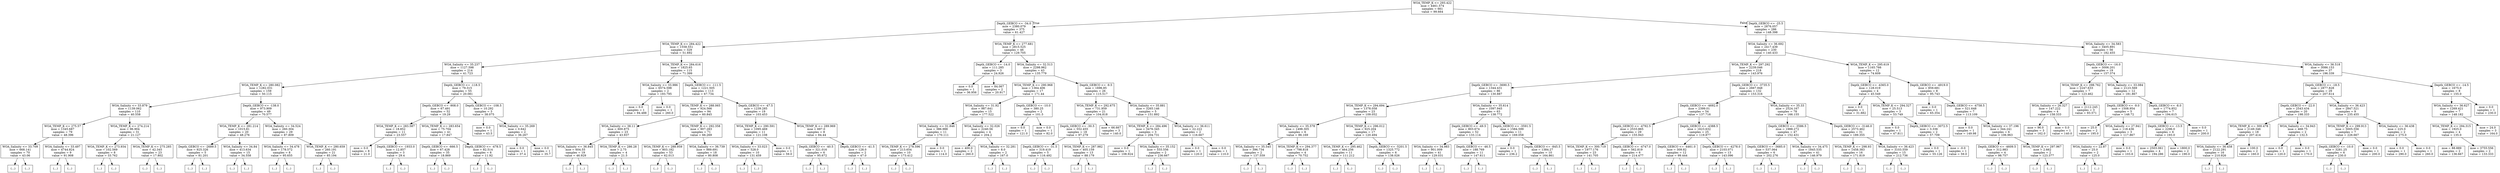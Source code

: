 digraph Tree {
node [shape=box] ;
0 [label="WOA_TEMP_K <= 293.422\nmse = 4461.574\nsamples = 661\nvalue = 99.664"] ;
1 [label="Depth_GEBCO <= -34.0\nmse = 2380.079\nsamples = 375\nvalue = 61.427"] ;
0 -> 1 [labeldistance=2.5, labelangle=45, headlabel="True"] ;
2 [label="WOA_TEMP_K <= 284.422\nmse = 1558.551\nsamples = 329\nvalue = 51.692"] ;
1 -> 2 ;
3 [label="WOA_Salinity <= 35.237\nmse = 1127.598\nsamples = 214\nvalue = 41.723"] ;
2 -> 3 ;
4 [label="WOA_TEMP_K <= 280.082\nmse = 1282.031\nsamples = 159\nvalue = 50.115"] ;
3 -> 4 ;
5 [label="WOA_Salinity <= 33.879\nmse = 1139.062\nsamples = 110\nvalue = 40.558"] ;
4 -> 5 ;
6 [label="WOA_TEMP_K <= 275.57\nmse = 1345.687\nsamples = 79\nvalue = 48.396"] ;
5 -> 6 ;
7 [label="WOA_Salinity <= 33.709\nmse = 668.141\nsamples = 70\nvalue = 43.06"] ;
6 -> 7 ;
8 [label="(...)"] ;
7 -> 8 ;
63 [label="(...)"] ;
7 -> 63 ;
96 [label="WOA_Salinity <= 33.497\nmse = 4744.824\nsamples = 9\nvalue = 91.908"] ;
6 -> 96 ;
97 [label="(...)"] ;
96 -> 97 ;
98 [label="(...)"] ;
96 -> 98 ;
113 [label="WOA_TEMP_K <= 274.214\nmse = 96.904\nsamples = 31\nvalue = 21.127"] ;
5 -> 113 ;
114 [label="WOA_TEMP_K <= 273.934\nmse = 102.569\nsamples = 8\nvalue = 33.762"] ;
113 -> 114 ;
115 [label="(...)"] ;
114 -> 115 ;
126 [label="(...)"] ;
114 -> 126 ;
129 [label="WOA_TEMP_K <= 275.285\nmse = 42.345\nsamples = 23\nvalue = 17.802"] ;
113 -> 129 ;
130 [label="(...)"] ;
129 -> 130 ;
147 [label="(...)"] ;
129 -> 147 ;
174 [label="Depth_GEBCO <= -138.0\nmse = 973.909\nsamples = 49\nvalue = 70.577"] ;
4 -> 174 ;
175 [label="WOA_TEMP_K <= 281.214\nmse = 1015.81\nsamples = 20\nvalue = 48.276"] ;
174 -> 175 ;
176 [label="Depth_GEBCO <= -2689.5\nmse = 925.326\nsamples = 5\nvalue = 81.201"] ;
175 -> 176 ;
177 [label="(...)"] ;
176 -> 177 ;
182 [label="(...)"] ;
176 -> 182 ;
185 [label="WOA_Salinity <= 34.84\nmse = 413.634\nsamples = 15\nvalue = 34.558"] ;
175 -> 185 ;
186 [label="(...)"] ;
185 -> 186 ;
203 [label="(...)"] ;
185 -> 203 ;
208 [label="WOA_Salinity <= 34.524\nmse = 260.304\nsamples = 29\nvalue = 87.809"] ;
174 -> 208 ;
209 [label="WOA_Salinity <= 34.478\nmse = 178.572\nsamples = 8\nvalue = 95.655"] ;
208 -> 209 ;
210 [label="(...)"] ;
209 -> 210 ;
223 [label="(...)"] ;
209 -> 223 ;
224 [label="WOA_TEMP_K <= 280.659\nmse = 260.191\nsamples = 21\nvalue = 85.194"] ;
208 -> 224 ;
225 [label="(...)"] ;
224 -> 225 ;
226 [label="(...)"] ;
224 -> 226 ;
249 [label="Depth_GEBCO <= -118.5\nmse = 79.315\nsamples = 55\nvalue = 20.081"] ;
3 -> 249 ;
250 [label="Depth_GEBCO <= -908.0\nmse = 67.491\nsamples = 52\nvalue = 19.29"] ;
249 -> 250 ;
251 [label="WOA_TEMP_K <= 283.587\nmse = 18.852\nsamples = 11\nvalue = 23.557"] ;
250 -> 251 ;
252 [label="mse = 0.0\nsamples = 8\nvalue = 21.0"] ;
251 -> 252 ;
253 [label="Depth_GEBCO <= -1933.0\nmse = 12.857\nsamples = 3\nvalue = 29.4"] ;
251 -> 253 ;
254 [label="(...)"] ;
253 -> 254 ;
255 [label="(...)"] ;
253 -> 255 ;
258 [label="WOA_TEMP_K <= 283.654\nmse = 75.704\nsamples = 41\nvalue = 17.847"] ;
250 -> 258 ;
259 [label="Depth_GEBCO <= -666.5\nmse = 67.428\nsamples = 35\nvalue = 18.869"] ;
258 -> 259 ;
260 [label="(...)"] ;
259 -> 260 ;
265 [label="(...)"] ;
259 -> 265 ;
286 [label="Depth_GEBCO <= -478.5\nmse = 82.514\nsamples = 6\nvalue = 11.92"] ;
258 -> 286 ;
287 [label="(...)"] ;
286 -> 287 ;
288 [label="(...)"] ;
286 -> 288 ;
295 [label="Depth_GEBCO <= -108.5\nmse = 10.292\nsamples = 3\nvalue = 38.075"] ;
249 -> 295 ;
296 [label="mse = 0.0\nsamples = 1\nvalue = 43.5"] ;
295 -> 296 ;
297 [label="WOA_Salinity <= 35.269\nmse = 0.642\nsamples = 2\nvalue = 36.267"] ;
295 -> 297 ;
298 [label="mse = 0.0\nsamples = 1\nvalue = 37.4"] ;
297 -> 298 ;
299 [label="mse = 0.0\nsamples = 1\nvalue = 35.7"] ;
297 -> 299 ;
300 [label="WOA_TEMP_K <= 284.616\nmse = 1825.65\nsamples = 115\nvalue = 71.399"] ;
2 -> 300 ;
301 [label="WOA_Salinity <= 33.986\nmse = 6574.598\nsamples = 2\nvalue = 193.795"] ;
300 -> 301 ;
302 [label="mse = 0.0\nsamples = 1\nvalue = 94.488"] ;
301 -> 302 ;
303 [label="mse = 0.0\nsamples = 1\nvalue = 260.0"] ;
301 -> 303 ;
304 [label="Depth_GEBCO <= -111.5\nmse = 1221.505\nsamples = 113\nvalue = 67.734"] ;
300 -> 304 ;
305 [label="WOA_TEMP_K <= 288.065\nmse = 924.566\nsamples = 94\nvalue = 60.845"] ;
304 -> 305 ;
306 [label="WOA_Salinity <= 38.11\nmse = 600.875\nsamples = 23\nvalue = 43.937"] ;
305 -> 306 ;
307 [label="WOA_Salinity <= 36.845\nmse = 604.55\nsamples = 19\nvalue = 46.929"] ;
306 -> 307 ;
308 [label="(...)"] ;
307 -> 308 ;
335 [label="(...)"] ;
307 -> 335 ;
336 [label="WOA_TEMP_K <= 286.28\nmse = 2.75\nsamples = 4\nvalue = 21.5"] ;
306 -> 336 ;
337 [label="(...)"] ;
336 -> 337 ;
338 [label="(...)"] ;
336 -> 338 ;
339 [label="WOA_TEMP_K <= 292.358\nmse = 907.283\nsamples = 71\nvalue = 66.269"] ;
305 -> 339 ;
340 [label="WOA_TEMP_K <= 288.959\nmse = 803.182\nsamples = 53\nvalue = 62.013"] ;
339 -> 340 ;
341 [label="(...)"] ;
340 -> 341 ;
352 [label="(...)"] ;
340 -> 352 ;
431 [label="WOA_Salinity <= 36.739\nmse = 989.691\nsamples = 18\nvalue = 80.808"] ;
339 -> 431 ;
432 [label="(...)"] ;
431 -> 432 ;
459 [label="(...)"] ;
431 -> 459 ;
462 [label="Depth_GEBCO <= -47.5\nmse = 1239.285\nsamples = 19\nvalue = 103.453"] ;
304 -> 462 ;
463 [label="WOA_TEMP_K <= 290.591\nmse = 1095.469\nsamples = 11\nvalue = 121.108"] ;
462 -> 463 ;
464 [label="WOA_Salinity <= 33.023\nmse = 528.0\nsamples = 10\nvalue = 131.459"] ;
463 -> 464 ;
465 [label="(...)"] ;
464 -> 465 ;
468 [label="(...)"] ;
464 -> 468 ;
481 [label="mse = 0.0\nsamples = 1\nvalue = 59.0"] ;
463 -> 481 ;
482 [label="WOA_TEMP_K <= 289.969\nmse = 697.0\nsamples = 8\nvalue = 84.44"] ;
462 -> 482 ;
483 [label="Depth_GEBCO <= -40.5\nmse = 321.016\nsamples = 6\nvalue = 95.672"] ;
482 -> 483 ;
484 [label="(...)"] ;
483 -> 484 ;
489 [label="(...)"] ;
483 -> 489 ;
494 [label="Depth_GEBCO <= -41.5\nmse = 128.0\nsamples = 2\nvalue = 47.0"] ;
482 -> 494 ;
495 [label="(...)"] ;
494 -> 495 ;
496 [label="(...)"] ;
494 -> 496 ;
497 [label="WOA_TEMP_K <= 277.681\nmse = 2815.525\nsamples = 46\nvalue = 129.705"] ;
1 -> 497 ;
498 [label="Depth_GEBCO <= -14.0\nmse = 111.285\nsamples = 3\nvalue = 24.926"] ;
497 -> 498 ;
499 [label="mse = 0.0\nsamples = 1\nvalue = 36.956"] ;
498 -> 499 ;
500 [label="mse = 84.067\nsamples = 2\nvalue = 20.917"] ;
498 -> 500 ;
501 [label="WOA_Salinity <= 32.513\nmse = 2298.962\nsamples = 43\nvalue = 135.779"] ;
497 -> 501 ;
502 [label="WOA_TEMP_K <= 290.968\nmse = 1364.406\nsamples = 17\nvalue = 171.44"] ;
501 -> 502 ;
503 [label="WOA_Salinity <= 31.92\nmse = 987.641\nsamples = 15\nvalue = 177.522"] ;
502 -> 503 ;
504 [label="WOA_Salinity <= 31.846\nmse = 386.988\nsamples = 11\nvalue = 170.111"] ;
503 -> 504 ;
505 [label="WOA_TEMP_K <= 278.596\nmse = 213.654\nsamples = 10\nvalue = 173.412"] ;
504 -> 505 ;
506 [label="(...)"] ;
505 -> 506 ;
511 [label="(...)"] ;
505 -> 511 ;
524 [label="mse = 0.0\nsamples = 1\nvalue = 114.0"] ;
504 -> 524 ;
525 [label="WOA_Salinity <= 32.026\nmse = 2240.56\nsamples = 4\nvalue = 204.2"] ;
503 -> 525 ;
526 [label="mse = 400.0\nsamples = 2\nvalue = 260.0"] ;
525 -> 526 ;
527 [label="WOA_Salinity <= 32.281\nmse = 8.0\nsamples = 2\nvalue = 167.0"] ;
525 -> 527 ;
528 [label="(...)"] ;
527 -> 528 ;
529 [label="(...)"] ;
527 -> 529 ;
530 [label="Depth_GEBCO <= -10.0\nmse = 380.25\nsamples = 2\nvalue = 101.5"] ;
502 -> 530 ;
531 [label="mse = 0.0\nsamples = 1\nvalue = 121.0"] ;
530 -> 531 ;
532 [label="mse = 0.0\nsamples = 1\nvalue = 82.0"] ;
530 -> 532 ;
533 [label="Depth_GEBCO <= -9.5\nmse = 1696.85\nsamples = 26\nvalue = 115.517"] ;
501 -> 533 ;
534 [label="WOA_TEMP_K <= 292.675\nmse = 731.959\nsamples = 21\nvalue = 104.818"] ;
533 -> 534 ;
535 [label="Depth_GEBCO <= -30.5\nmse = 552.455\nsamples = 18\nvalue = 97.279"] ;
534 -> 535 ;
536 [label="Depth_GEBCO <= -31.5\nmse = 319.419\nsamples = 5\nvalue = 116.492"] ;
535 -> 536 ;
537 [label="(...)"] ;
536 -> 537 ;
540 [label="(...)"] ;
536 -> 540 ;
545 [label="WOA_TEMP_K <= 287.982\nmse = 405.159\nsamples = 13\nvalue = 88.179"] ;
535 -> 545 ;
546 [label="(...)"] ;
545 -> 546 ;
551 [label="(...)"] ;
545 -> 551 ;
566 [label="mse = 66.667\nsamples = 3\nvalue = 140.0"] ;
534 -> 566 ;
567 [label="WOA_Salinity <= 35.881\nmse = 3265.146\nsamples = 5\nvalue = 151.892"] ;
533 -> 567 ;
568 [label="WOA_TEMP_K <= 284.496\nmse = 3476.345\nsamples = 3\nvalue = 204.731"] ;
567 -> 568 ;
569 [label="mse = 0.0\nsamples = 1\nvalue = 108.924"] ;
568 -> 569 ;
570 [label="WOA_Salinity <= 35.152\nmse = 555.556\nsamples = 2\nvalue = 236.667"] ;
568 -> 570 ;
571 [label="(...)"] ;
570 -> 571 ;
572 [label="(...)"] ;
570 -> 572 ;
573 [label="WOA_Salinity <= 36.611\nmse = 22.222\nsamples = 2\nvalue = 116.667"] ;
567 -> 573 ;
574 [label="mse = 0.0\nsamples = 1\nvalue = 120.0"] ;
573 -> 574 ;
575 [label="mse = 0.0\nsamples = 1\nvalue = 110.0"] ;
573 -> 575 ;
576 [label="Depth_GEBCO <= -25.5\nmse = 2876.057\nsamples = 286\nvalue = 148.398"] ;
0 -> 576 [labeldistance=2.5, labelangle=-45, headlabel="False"] ;
577 [label="WOA_Salinity <= 36.692\nmse = 2417.439\nsamples = 230\nvalue = 140.433"] ;
576 -> 577 ;
578 [label="WOA_TEMP_K <= 297.292\nmse = 2239.046\nsamples = 218\nvalue = 143.976"] ;
577 -> 578 ;
579 [label="Depth_GEBCO <= -3690.5\nmse = 1344.431\nsamples = 86\nvalue = 130.887"] ;
578 -> 579 ;
580 [label="WOA_TEMP_K <= 294.694\nmse = 1378.058\nsamples = 23\nvalue = 109.052"] ;
579 -> 580 ;
581 [label="WOA_Salinity <= 35.578\nmse = 1498.305\nsamples = 6\nvalue = 86.169"] ;
580 -> 581 ;
582 [label="WOA_Salinity <= 35.545\nmse = 396.734\nsamples = 2\nvalue = 137.559"] ;
581 -> 582 ;
583 [label="(...)"] ;
582 -> 583 ;
584 [label="(...)"] ;
582 -> 584 ;
585 [label="WOA_TEMP_K <= 294.377\nmse = 798.818\nsamples = 4\nvalue = 70.752"] ;
581 -> 585 ;
586 [label="(...)"] ;
585 -> 586 ;
591 [label="(...)"] ;
585 -> 591 ;
592 [label="WOA_TEMP_K <= 296.012\nmse = 925.204\nsamples = 17\nvalue = 120.494"] ;
580 -> 592 ;
593 [label="WOA_TEMP_K <= 295.462\nmse = 464.256\nsamples = 11\nvalue = 111.212"] ;
592 -> 593 ;
594 [label="(...)"] ;
593 -> 594 ;
607 [label="(...)"] ;
593 -> 607 ;
612 [label="Depth_GEBCO <= -5201.5\nmse = 1325.772\nsamples = 6\nvalue = 138.026"] ;
592 -> 612 ;
613 [label="(...)"] ;
612 -> 613 ;
614 [label="(...)"] ;
612 -> 614 ;
623 [label="WOA_Salinity <= 35.614\nmse = 1097.945\nsamples = 63\nvalue = 138.772"] ;
579 -> 623 ;
624 [label="Depth_GEBCO <= -49.5\nmse = 803.674\nsamples = 52\nvalue = 133.114"] ;
623 -> 624 ;
625 [label="WOA_Salinity <= 34.983\nmse = 901.009\nsamples = 41\nvalue = 129.031"] ;
624 -> 625 ;
626 [label="(...)"] ;
625 -> 626 ;
679 [label="(...)"] ;
625 -> 679 ;
688 [label="Depth_GEBCO <= -46.5\nmse = 188.769\nsamples = 11\nvalue = 147.611"] ;
624 -> 688 ;
689 [label="(...)"] ;
688 -> 689 ;
690 [label="(...)"] ;
688 -> 690 ;
699 [label="Depth_GEBCO <= -3591.5\nmse = 1584.599\nsamples = 11\nvalue = 169.058"] ;
623 -> 699 ;
700 [label="mse = 0.0\nsamples = 1\nvalue = 236.2"] ;
699 -> 700 ;
701 [label="Depth_GEBCO <= -845.5\nmse = 1384.27\nsamples = 10\nvalue = 164.861"] ;
699 -> 701 ;
702 [label="(...)"] ;
701 -> 702 ;
711 [label="(...)"] ;
701 -> 711 ;
718 [label="Depth_GEBCO <= -3735.5\nmse = 2667.948\nsamples = 132\nvalue = 153.316"] ;
578 -> 718 ;
719 [label="Depth_GEBCO <= -4692.0\nmse = 2399.01\nsamples = 54\nvalue = 137.716"] ;
718 -> 719 ;
720 [label="Depth_GEBCO <= -4792.5\nmse = 2533.865\nsamples = 29\nvalue = 155.943"] ;
719 -> 720 ;
721 [label="WOA_TEMP_K <= 300.719\nmse = 1977.176\nsamples = 23\nvalue = 141.705"] ;
720 -> 721 ;
722 [label="(...)"] ;
721 -> 722 ;
743 [label="(...)"] ;
721 -> 743 ;
766 [label="Depth_GEBCO <= -4747.0\nmse = 562.819\nsamples = 6\nvalue = 214.477"] ;
720 -> 766 ;
767 [label="(...)"] ;
766 -> 767 ;
768 [label="(...)"] ;
766 -> 768 ;
775 [label="Depth_GEBCO <= -4388.5\nmse = 1623.632\nsamples = 25\nvalue = 119.877"] ;
719 -> 775 ;
776 [label="Depth_GEBCO <= -4461.0\nmse = 309.82\nsamples = 12\nvalue = 99.444"] ;
775 -> 776 ;
777 [label="(...)"] ;
776 -> 777 ;
796 [label="(...)"] ;
776 -> 796 ;
797 [label="Depth_GEBCO <= -4278.0\nmse = 2103.071\nsamples = 13\nvalue = 143.096"] ;
775 -> 797 ;
798 [label="(...)"] ;
797 -> 798 ;
799 [label="(...)"] ;
797 -> 799 ;
822 [label="WOA_Salinity <= 35.33\nmse = 2524.167\nsamples = 78\nvalue = 166.155"] ;
718 -> 822 ;
823 [label="Depth_GEBCO <= -3586.5\nmse = 1988.272\nsamples = 47\nvalue = 152.431"] ;
822 -> 823 ;
824 [label="Depth_GEBCO <= -3685.0\nmse = 537.064\nsamples = 6\nvalue = 202.276"] ;
823 -> 824 ;
825 [label="(...)"] ;
824 -> 825 ;
830 [label="(...)"] ;
824 -> 830 ;
833 [label="WOA_Salinity <= 34.475\nmse = 1845.535\nsamples = 41\nvalue = 146.979"] ;
823 -> 833 ;
834 [label="(...)"] ;
833 -> 834 ;
885 [label="(...)"] ;
833 -> 885 ;
904 [label="Depth_GEBCO <= -3146.0\nmse = 2573.462\nsamples = 31\nvalue = 189.355"] ;
822 -> 904 ;
905 [label="WOA_TEMP_K <= 298.93\nmse = 1458.383\nsamples = 16\nvalue = 171.819"] ;
904 -> 905 ;
906 [label="(...)"] ;
905 -> 906 ;
917 [label="(...)"] ;
905 -> 917 ;
924 [label="WOA_Salinity <= 36.423\nmse = 3103.559\nsamples = 15\nvalue = 212.736"] ;
904 -> 924 ;
925 [label="(...)"] ;
924 -> 925 ;
938 [label="(...)"] ;
924 -> 938 ;
941 [label="WOA_TEMP_K <= 295.619\nmse = 1165.766\nsamples = 12\nvalue = 74.609"] ;
577 -> 941 ;
942 [label="Depth_GEBCO <= -4365.0\nmse = 128.019\nsamples = 4\nvalue = 45.549"] ;
941 -> 942 ;
943 [label="mse = 0.0\nsamples = 1\nvalue = 31.882"] ;
942 -> 943 ;
944 [label="WOA_TEMP_K <= 294.327\nmse = 25.513\nsamples = 3\nvalue = 53.749"] ;
942 -> 944 ;
945 [label="mse = 0.0\nsamples = 1\nvalue = 47.811"] ;
944 -> 945 ;
946 [label="Depth_GEBCO <= -3072.5\nmse = 3.336\nsamples = 2\nvalue = 57.709"] ;
944 -> 946 ;
947 [label="mse = 0.0\nsamples = 1\nvalue = 55.126"] ;
946 -> 947 ;
948 [label="mse = -0.0\nsamples = 1\nvalue = 59.0"] ;
946 -> 948 ;
949 [label="Depth_GEBCO <= -4919.0\nmse = 859.681\nsamples = 8\nvalue = 95.743"] ;
941 -> 949 ;
950 [label="mse = 0.0\nsamples = 1\nvalue = 65.354"] ;
949 -> 950 ;
951 [label="Depth_GEBCO <= -4758.5\nmse = 521.648\nsamples = 7\nvalue = 113.109"] ;
949 -> 951 ;
952 [label="mse = 0.0\nsamples = 1\nvalue = 149.98"] ;
951 -> 952 ;
953 [label="WOA_Salinity <= 37.196\nmse = 344.241\nsamples = 6\nvalue = 106.963"] ;
951 -> 953 ;
954 [label="Depth_GEBCO <= -4609.5\nmse = 312.983\nsamples = 4\nvalue = 98.757"] ;
953 -> 954 ;
955 [label="(...)"] ;
954 -> 955 ;
956 [label="(...)"] ;
954 -> 956 ;
961 [label="WOA_TEMP_K <= 297.967\nmse = 2.662\nsamples = 2\nvalue = 123.377"] ;
953 -> 961 ;
962 [label="(...)"] ;
961 -> 962 ;
963 [label="(...)"] ;
961 -> 963 ;
964 [label="WOA_Salinity <= 34.583\nmse = 3405.891\nsamples = 56\nvalue = 182.455"] ;
576 -> 964 ;
965 [label="Depth_GEBCO <= -16.0\nmse = 3006.201\nsamples = 19\nvalue = 157.374"] ;
964 -> 965 ;
966 [label="WOA_TEMP_K <= 298.762\nmse = 2247.633\nsamples = 7\nvalue = 123.462"] ;
965 -> 966 ;
967 [label="WOA_Salinity <= 26.327\nmse = 147.222\nsamples = 4\nvalue = 158.333"] ;
966 -> 967 ;
968 [label="mse = 96.0\nsamples = 3\nvalue = 162.0"] ;
967 -> 968 ;
969 [label="mse = 0.0\nsamples = 1\nvalue = 140.0"] ;
967 -> 969 ;
970 [label="mse = 2112.245\nsamples = 3\nvalue = 93.571"] ;
966 -> 970 ;
971 [label="WOA_Salinity <= 33.084\nmse = 2123.569\nsamples = 12\nvalue = 181.867"] ;
965 -> 971 ;
972 [label="Depth_GEBCO <= -9.0\nmse = 1508.954\nsamples = 5\nvalue = 148.72"] ;
971 -> 972 ;
973 [label="mse = 25.0\nsamples = 2\nvalue = 195.0"] ;
972 -> 973 ;
974 [label="WOA_Salinity <= 27.941\nmse = 118.436\nsamples = 3\nvalue = 117.867"] ;
972 -> 974 ;
975 [label="WOA_Salinity <= 22.87\nmse = 25.0\nsamples = 2\nvalue = 125.0"] ;
974 -> 975 ;
976 [label="(...)"] ;
975 -> 976 ;
977 [label="(...)"] ;
975 -> 977 ;
978 [label="mse = 0.0\nsamples = 1\nvalue = 103.6"] ;
974 -> 978 ;
979 [label="Depth_GEBCO <= -8.0\nmse = 1774.852\nsamples = 7\nvalue = 194.615"] ;
971 -> 979 ;
980 [label="Depth_GEBCO <= -13.5\nmse = 2296.0\nsamples = 6\nvalue = 193.0"] ;
979 -> 980 ;
981 [label="mse = 2503.061\nsamples = 4\nvalue = 194.286"] ;
980 -> 981 ;
982 [label="mse = 1800.0\nsamples = 2\nvalue = 190.0"] ;
980 -> 982 ;
983 [label="mse = 0.0\nsamples = 1\nvalue = 200.0"] ;
979 -> 983 ;
984 [label="WOA_Salinity <= 36.518\nmse = 3086.153\nsamples = 37\nvalue = 196.339"] ;
964 -> 984 ;
985 [label="Depth_GEBCO <= -18.5\nmse = 2877.828\nsamples = 29\nvalue = 207.614"] ;
984 -> 985 ;
986 [label="Depth_GEBCO <= -22.0\nmse = 2543.434\nsamples = 20\nvalue = 198.333"] ;
985 -> 986 ;
987 [label="WOA_TEMP_K <= 300.478\nmse = 2149.346\nsamples = 18\nvalue = 207.414"] ;
986 -> 987 ;
988 [label="WOA_Salinity <= 36.458\nmse = 2122.291\nsamples = 16\nvalue = 210.926"] ;
987 -> 988 ;
989 [label="(...)"] ;
988 -> 989 ;
996 [label="(...)"] ;
988 -> 996 ;
997 [label="mse = 100.0\nsamples = 2\nvalue = 160.0"] ;
987 -> 997 ;
998 [label="WOA_Salinity <= 34.943\nmse = 468.75\nsamples = 2\nvalue = 132.5"] ;
986 -> 998 ;
999 [label="mse = 0.0\nsamples = 1\nvalue = 120.0"] ;
998 -> 999 ;
1000 [label="mse = 0.0\nsamples = 1\nvalue = 170.0"] ;
998 -> 1000 ;
1001 [label="WOA_Salinity <= 36.423\nmse = 2847.521\nsamples = 9\nvalue = 235.455"] ;
985 -> 1001 ;
1002 [label="WOA_TEMP_K <= 299.913\nmse = 3005.556\nsamples = 7\nvalue = 226.667"] ;
1001 -> 1002 ;
1003 [label="Depth_GEBCO <= -10.0\nmse = 3281.25\nsamples = 6\nvalue = 230.0"] ;
1002 -> 1003 ;
1004 [label="(...)"] ;
1003 -> 1004 ;
1005 [label="(...)"] ;
1003 -> 1005 ;
1006 [label="mse = 0.0\nsamples = 1\nvalue = 200.0"] ;
1002 -> 1006 ;
1007 [label="WOA_Salinity <= 36.438\nmse = 225.0\nsamples = 2\nvalue = 275.0"] ;
1001 -> 1007 ;
1008 [label="mse = 0.0\nsamples = 1\nvalue = 290.0"] ;
1007 -> 1008 ;
1009 [label="mse = 0.0\nsamples = 1\nvalue = 260.0"] ;
1007 -> 1009 ;
1010 [label="Depth_GEBCO <= -14.5\nmse = 1675.0\nsamples = 8\nvalue = 155.0"] ;
984 -> 1010 ;
1011 [label="WOA_Salinity <= 36.627\nmse = 1269.421\nsamples = 7\nvalue = 148.182"] ;
1010 -> 1011 ;
1012 [label="WOA_TEMP_K <= 294.315\nmse = 1925.0\nsamples = 4\nvalue = 135.0"] ;
1011 -> 1012 ;
1013 [label="mse = 88.889\nsamples = 2\nvalue = 136.667"] ;
1012 -> 1013 ;
1014 [label="mse = 3755.556\nsamples = 2\nvalue = 133.333"] ;
1012 -> 1014 ;
1015 [label="mse = 24.0\nsamples = 3\nvalue = 164.0"] ;
1011 -> 1015 ;
1016 [label="mse = 0.0\nsamples = 1\nvalue = 230.0"] ;
1010 -> 1016 ;
}